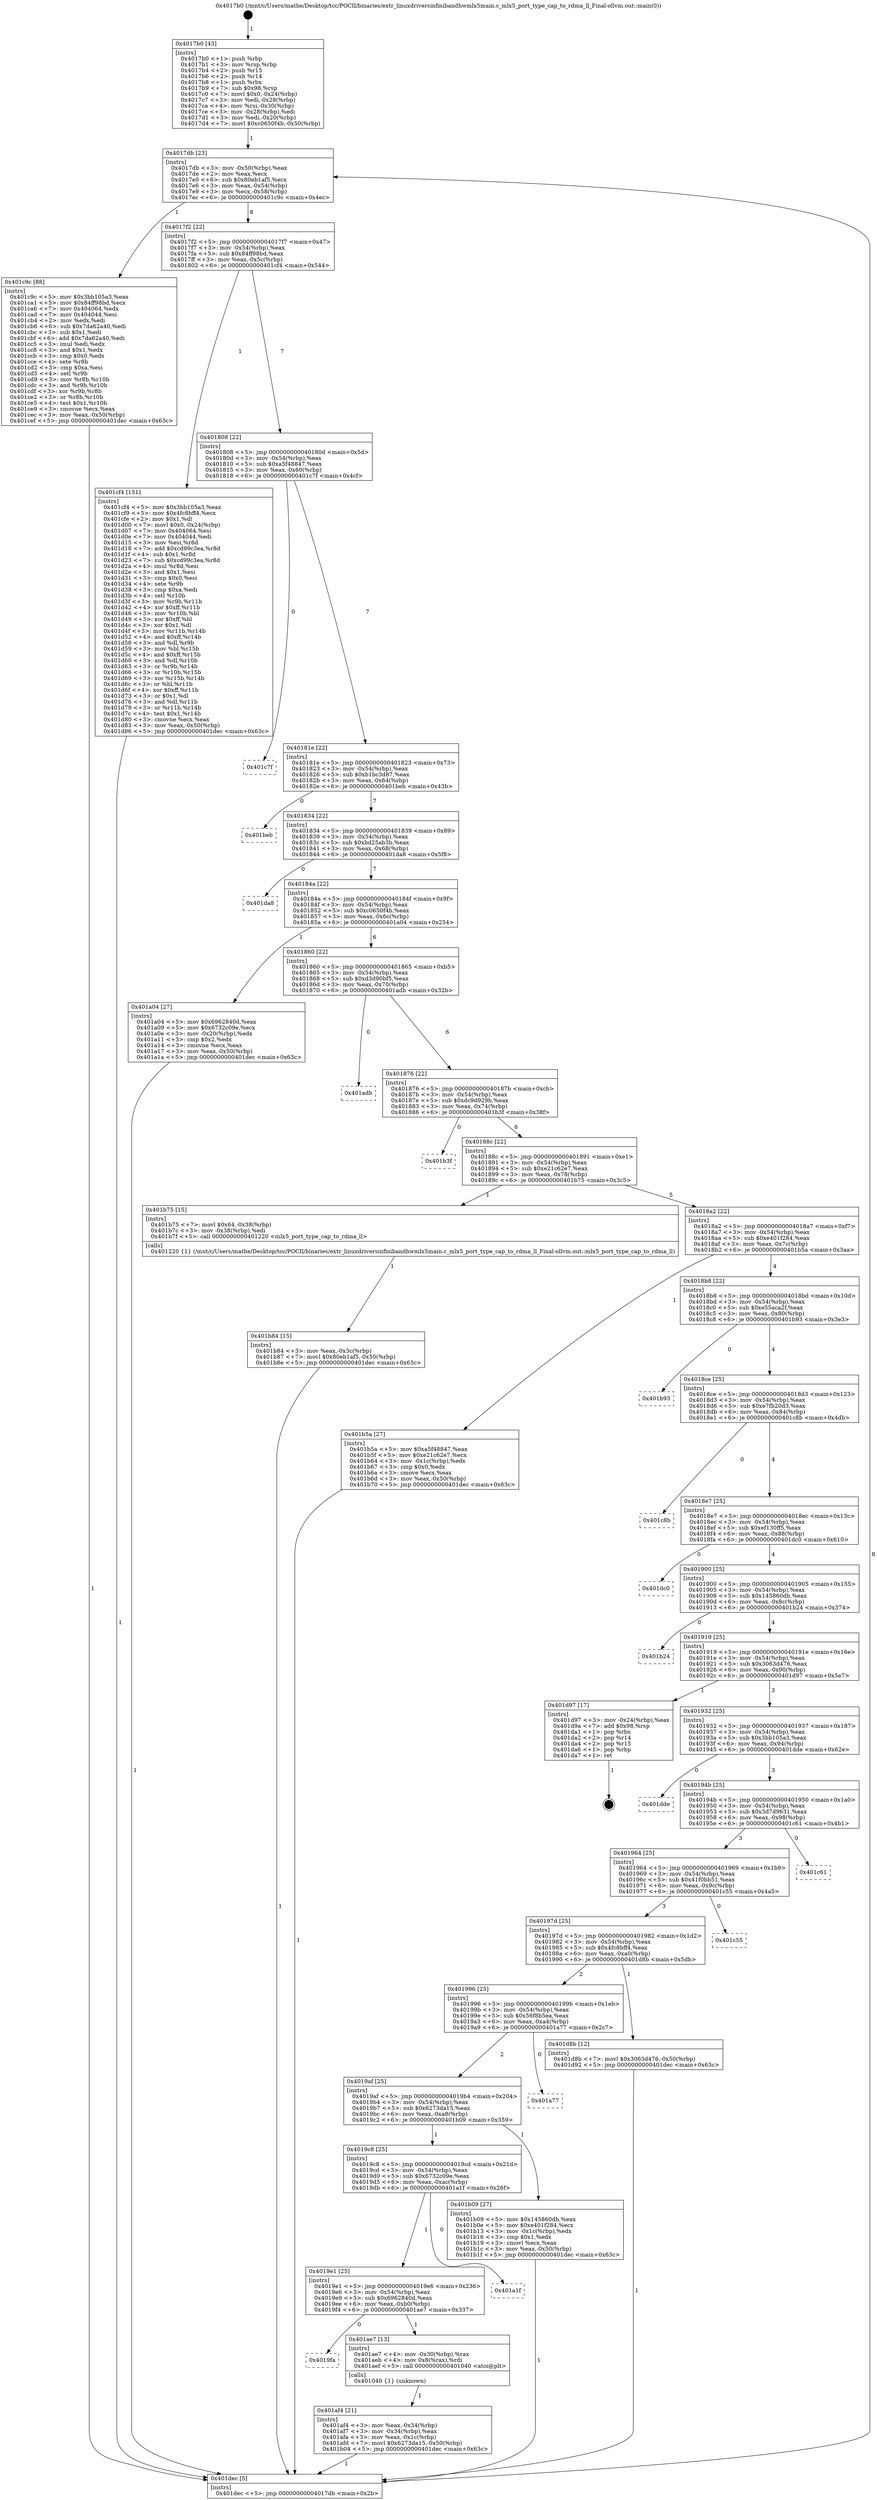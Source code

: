 digraph "0x4017b0" {
  label = "0x4017b0 (/mnt/c/Users/mathe/Desktop/tcc/POCII/binaries/extr_linuxdriversinfinibandhwmlx5main.c_mlx5_port_type_cap_to_rdma_ll_Final-ollvm.out::main(0))"
  labelloc = "t"
  node[shape=record]

  Entry [label="",width=0.3,height=0.3,shape=circle,fillcolor=black,style=filled]
  "0x4017db" [label="{
     0x4017db [23]\l
     | [instrs]\l
     &nbsp;&nbsp;0x4017db \<+3\>: mov -0x50(%rbp),%eax\l
     &nbsp;&nbsp;0x4017de \<+2\>: mov %eax,%ecx\l
     &nbsp;&nbsp;0x4017e0 \<+6\>: sub $0x80eb1af5,%ecx\l
     &nbsp;&nbsp;0x4017e6 \<+3\>: mov %eax,-0x54(%rbp)\l
     &nbsp;&nbsp;0x4017e9 \<+3\>: mov %ecx,-0x58(%rbp)\l
     &nbsp;&nbsp;0x4017ec \<+6\>: je 0000000000401c9c \<main+0x4ec\>\l
  }"]
  "0x401c9c" [label="{
     0x401c9c [88]\l
     | [instrs]\l
     &nbsp;&nbsp;0x401c9c \<+5\>: mov $0x3bb105a3,%eax\l
     &nbsp;&nbsp;0x401ca1 \<+5\>: mov $0x84ff98bd,%ecx\l
     &nbsp;&nbsp;0x401ca6 \<+7\>: mov 0x404064,%edx\l
     &nbsp;&nbsp;0x401cad \<+7\>: mov 0x404044,%esi\l
     &nbsp;&nbsp;0x401cb4 \<+2\>: mov %edx,%edi\l
     &nbsp;&nbsp;0x401cb6 \<+6\>: sub $0x7da62a40,%edi\l
     &nbsp;&nbsp;0x401cbc \<+3\>: sub $0x1,%edi\l
     &nbsp;&nbsp;0x401cbf \<+6\>: add $0x7da62a40,%edi\l
     &nbsp;&nbsp;0x401cc5 \<+3\>: imul %edi,%edx\l
     &nbsp;&nbsp;0x401cc8 \<+3\>: and $0x1,%edx\l
     &nbsp;&nbsp;0x401ccb \<+3\>: cmp $0x0,%edx\l
     &nbsp;&nbsp;0x401cce \<+4\>: sete %r8b\l
     &nbsp;&nbsp;0x401cd2 \<+3\>: cmp $0xa,%esi\l
     &nbsp;&nbsp;0x401cd5 \<+4\>: setl %r9b\l
     &nbsp;&nbsp;0x401cd9 \<+3\>: mov %r8b,%r10b\l
     &nbsp;&nbsp;0x401cdc \<+3\>: and %r9b,%r10b\l
     &nbsp;&nbsp;0x401cdf \<+3\>: xor %r9b,%r8b\l
     &nbsp;&nbsp;0x401ce2 \<+3\>: or %r8b,%r10b\l
     &nbsp;&nbsp;0x401ce5 \<+4\>: test $0x1,%r10b\l
     &nbsp;&nbsp;0x401ce9 \<+3\>: cmovne %ecx,%eax\l
     &nbsp;&nbsp;0x401cec \<+3\>: mov %eax,-0x50(%rbp)\l
     &nbsp;&nbsp;0x401cef \<+5\>: jmp 0000000000401dec \<main+0x63c\>\l
  }"]
  "0x4017f2" [label="{
     0x4017f2 [22]\l
     | [instrs]\l
     &nbsp;&nbsp;0x4017f2 \<+5\>: jmp 00000000004017f7 \<main+0x47\>\l
     &nbsp;&nbsp;0x4017f7 \<+3\>: mov -0x54(%rbp),%eax\l
     &nbsp;&nbsp;0x4017fa \<+5\>: sub $0x84ff98bd,%eax\l
     &nbsp;&nbsp;0x4017ff \<+3\>: mov %eax,-0x5c(%rbp)\l
     &nbsp;&nbsp;0x401802 \<+6\>: je 0000000000401cf4 \<main+0x544\>\l
  }"]
  Exit [label="",width=0.3,height=0.3,shape=circle,fillcolor=black,style=filled,peripheries=2]
  "0x401cf4" [label="{
     0x401cf4 [151]\l
     | [instrs]\l
     &nbsp;&nbsp;0x401cf4 \<+5\>: mov $0x3bb105a3,%eax\l
     &nbsp;&nbsp;0x401cf9 \<+5\>: mov $0x4fc8bff4,%ecx\l
     &nbsp;&nbsp;0x401cfe \<+2\>: mov $0x1,%dl\l
     &nbsp;&nbsp;0x401d00 \<+7\>: movl $0x0,-0x24(%rbp)\l
     &nbsp;&nbsp;0x401d07 \<+7\>: mov 0x404064,%esi\l
     &nbsp;&nbsp;0x401d0e \<+7\>: mov 0x404044,%edi\l
     &nbsp;&nbsp;0x401d15 \<+3\>: mov %esi,%r8d\l
     &nbsp;&nbsp;0x401d18 \<+7\>: add $0xcd99c3ea,%r8d\l
     &nbsp;&nbsp;0x401d1f \<+4\>: sub $0x1,%r8d\l
     &nbsp;&nbsp;0x401d23 \<+7\>: sub $0xcd99c3ea,%r8d\l
     &nbsp;&nbsp;0x401d2a \<+4\>: imul %r8d,%esi\l
     &nbsp;&nbsp;0x401d2e \<+3\>: and $0x1,%esi\l
     &nbsp;&nbsp;0x401d31 \<+3\>: cmp $0x0,%esi\l
     &nbsp;&nbsp;0x401d34 \<+4\>: sete %r9b\l
     &nbsp;&nbsp;0x401d38 \<+3\>: cmp $0xa,%edi\l
     &nbsp;&nbsp;0x401d3b \<+4\>: setl %r10b\l
     &nbsp;&nbsp;0x401d3f \<+3\>: mov %r9b,%r11b\l
     &nbsp;&nbsp;0x401d42 \<+4\>: xor $0xff,%r11b\l
     &nbsp;&nbsp;0x401d46 \<+3\>: mov %r10b,%bl\l
     &nbsp;&nbsp;0x401d49 \<+3\>: xor $0xff,%bl\l
     &nbsp;&nbsp;0x401d4c \<+3\>: xor $0x1,%dl\l
     &nbsp;&nbsp;0x401d4f \<+3\>: mov %r11b,%r14b\l
     &nbsp;&nbsp;0x401d52 \<+4\>: and $0xff,%r14b\l
     &nbsp;&nbsp;0x401d56 \<+3\>: and %dl,%r9b\l
     &nbsp;&nbsp;0x401d59 \<+3\>: mov %bl,%r15b\l
     &nbsp;&nbsp;0x401d5c \<+4\>: and $0xff,%r15b\l
     &nbsp;&nbsp;0x401d60 \<+3\>: and %dl,%r10b\l
     &nbsp;&nbsp;0x401d63 \<+3\>: or %r9b,%r14b\l
     &nbsp;&nbsp;0x401d66 \<+3\>: or %r10b,%r15b\l
     &nbsp;&nbsp;0x401d69 \<+3\>: xor %r15b,%r14b\l
     &nbsp;&nbsp;0x401d6c \<+3\>: or %bl,%r11b\l
     &nbsp;&nbsp;0x401d6f \<+4\>: xor $0xff,%r11b\l
     &nbsp;&nbsp;0x401d73 \<+3\>: or $0x1,%dl\l
     &nbsp;&nbsp;0x401d76 \<+3\>: and %dl,%r11b\l
     &nbsp;&nbsp;0x401d79 \<+3\>: or %r11b,%r14b\l
     &nbsp;&nbsp;0x401d7c \<+4\>: test $0x1,%r14b\l
     &nbsp;&nbsp;0x401d80 \<+3\>: cmovne %ecx,%eax\l
     &nbsp;&nbsp;0x401d83 \<+3\>: mov %eax,-0x50(%rbp)\l
     &nbsp;&nbsp;0x401d86 \<+5\>: jmp 0000000000401dec \<main+0x63c\>\l
  }"]
  "0x401808" [label="{
     0x401808 [22]\l
     | [instrs]\l
     &nbsp;&nbsp;0x401808 \<+5\>: jmp 000000000040180d \<main+0x5d\>\l
     &nbsp;&nbsp;0x40180d \<+3\>: mov -0x54(%rbp),%eax\l
     &nbsp;&nbsp;0x401810 \<+5\>: sub $0xa5f48847,%eax\l
     &nbsp;&nbsp;0x401815 \<+3\>: mov %eax,-0x60(%rbp)\l
     &nbsp;&nbsp;0x401818 \<+6\>: je 0000000000401c7f \<main+0x4cf\>\l
  }"]
  "0x401b84" [label="{
     0x401b84 [15]\l
     | [instrs]\l
     &nbsp;&nbsp;0x401b84 \<+3\>: mov %eax,-0x3c(%rbp)\l
     &nbsp;&nbsp;0x401b87 \<+7\>: movl $0x80eb1af5,-0x50(%rbp)\l
     &nbsp;&nbsp;0x401b8e \<+5\>: jmp 0000000000401dec \<main+0x63c\>\l
  }"]
  "0x401c7f" [label="{
     0x401c7f\l
  }", style=dashed]
  "0x40181e" [label="{
     0x40181e [22]\l
     | [instrs]\l
     &nbsp;&nbsp;0x40181e \<+5\>: jmp 0000000000401823 \<main+0x73\>\l
     &nbsp;&nbsp;0x401823 \<+3\>: mov -0x54(%rbp),%eax\l
     &nbsp;&nbsp;0x401826 \<+5\>: sub $0xb1bc3d87,%eax\l
     &nbsp;&nbsp;0x40182b \<+3\>: mov %eax,-0x64(%rbp)\l
     &nbsp;&nbsp;0x40182e \<+6\>: je 0000000000401beb \<main+0x43b\>\l
  }"]
  "0x401af4" [label="{
     0x401af4 [21]\l
     | [instrs]\l
     &nbsp;&nbsp;0x401af4 \<+3\>: mov %eax,-0x34(%rbp)\l
     &nbsp;&nbsp;0x401af7 \<+3\>: mov -0x34(%rbp),%eax\l
     &nbsp;&nbsp;0x401afa \<+3\>: mov %eax,-0x1c(%rbp)\l
     &nbsp;&nbsp;0x401afd \<+7\>: movl $0x6273da15,-0x50(%rbp)\l
     &nbsp;&nbsp;0x401b04 \<+5\>: jmp 0000000000401dec \<main+0x63c\>\l
  }"]
  "0x401beb" [label="{
     0x401beb\l
  }", style=dashed]
  "0x401834" [label="{
     0x401834 [22]\l
     | [instrs]\l
     &nbsp;&nbsp;0x401834 \<+5\>: jmp 0000000000401839 \<main+0x89\>\l
     &nbsp;&nbsp;0x401839 \<+3\>: mov -0x54(%rbp),%eax\l
     &nbsp;&nbsp;0x40183c \<+5\>: sub $0xbd25ab3b,%eax\l
     &nbsp;&nbsp;0x401841 \<+3\>: mov %eax,-0x68(%rbp)\l
     &nbsp;&nbsp;0x401844 \<+6\>: je 0000000000401da8 \<main+0x5f8\>\l
  }"]
  "0x4019fa" [label="{
     0x4019fa\l
  }", style=dashed]
  "0x401da8" [label="{
     0x401da8\l
  }", style=dashed]
  "0x40184a" [label="{
     0x40184a [22]\l
     | [instrs]\l
     &nbsp;&nbsp;0x40184a \<+5\>: jmp 000000000040184f \<main+0x9f\>\l
     &nbsp;&nbsp;0x40184f \<+3\>: mov -0x54(%rbp),%eax\l
     &nbsp;&nbsp;0x401852 \<+5\>: sub $0xc0650f4b,%eax\l
     &nbsp;&nbsp;0x401857 \<+3\>: mov %eax,-0x6c(%rbp)\l
     &nbsp;&nbsp;0x40185a \<+6\>: je 0000000000401a04 \<main+0x254\>\l
  }"]
  "0x401ae7" [label="{
     0x401ae7 [13]\l
     | [instrs]\l
     &nbsp;&nbsp;0x401ae7 \<+4\>: mov -0x30(%rbp),%rax\l
     &nbsp;&nbsp;0x401aeb \<+4\>: mov 0x8(%rax),%rdi\l
     &nbsp;&nbsp;0x401aef \<+5\>: call 0000000000401040 \<atoi@plt\>\l
     | [calls]\l
     &nbsp;&nbsp;0x401040 \{1\} (unknown)\l
  }"]
  "0x401a04" [label="{
     0x401a04 [27]\l
     | [instrs]\l
     &nbsp;&nbsp;0x401a04 \<+5\>: mov $0x6962840d,%eax\l
     &nbsp;&nbsp;0x401a09 \<+5\>: mov $0x6732c09e,%ecx\l
     &nbsp;&nbsp;0x401a0e \<+3\>: mov -0x20(%rbp),%edx\l
     &nbsp;&nbsp;0x401a11 \<+3\>: cmp $0x2,%edx\l
     &nbsp;&nbsp;0x401a14 \<+3\>: cmovne %ecx,%eax\l
     &nbsp;&nbsp;0x401a17 \<+3\>: mov %eax,-0x50(%rbp)\l
     &nbsp;&nbsp;0x401a1a \<+5\>: jmp 0000000000401dec \<main+0x63c\>\l
  }"]
  "0x401860" [label="{
     0x401860 [22]\l
     | [instrs]\l
     &nbsp;&nbsp;0x401860 \<+5\>: jmp 0000000000401865 \<main+0xb5\>\l
     &nbsp;&nbsp;0x401865 \<+3\>: mov -0x54(%rbp),%eax\l
     &nbsp;&nbsp;0x401868 \<+5\>: sub $0xd3d90bf5,%eax\l
     &nbsp;&nbsp;0x40186d \<+3\>: mov %eax,-0x70(%rbp)\l
     &nbsp;&nbsp;0x401870 \<+6\>: je 0000000000401adb \<main+0x32b\>\l
  }"]
  "0x401dec" [label="{
     0x401dec [5]\l
     | [instrs]\l
     &nbsp;&nbsp;0x401dec \<+5\>: jmp 00000000004017db \<main+0x2b\>\l
  }"]
  "0x4017b0" [label="{
     0x4017b0 [43]\l
     | [instrs]\l
     &nbsp;&nbsp;0x4017b0 \<+1\>: push %rbp\l
     &nbsp;&nbsp;0x4017b1 \<+3\>: mov %rsp,%rbp\l
     &nbsp;&nbsp;0x4017b4 \<+2\>: push %r15\l
     &nbsp;&nbsp;0x4017b6 \<+2\>: push %r14\l
     &nbsp;&nbsp;0x4017b8 \<+1\>: push %rbx\l
     &nbsp;&nbsp;0x4017b9 \<+7\>: sub $0x98,%rsp\l
     &nbsp;&nbsp;0x4017c0 \<+7\>: movl $0x0,-0x24(%rbp)\l
     &nbsp;&nbsp;0x4017c7 \<+3\>: mov %edi,-0x28(%rbp)\l
     &nbsp;&nbsp;0x4017ca \<+4\>: mov %rsi,-0x30(%rbp)\l
     &nbsp;&nbsp;0x4017ce \<+3\>: mov -0x28(%rbp),%edi\l
     &nbsp;&nbsp;0x4017d1 \<+3\>: mov %edi,-0x20(%rbp)\l
     &nbsp;&nbsp;0x4017d4 \<+7\>: movl $0xc0650f4b,-0x50(%rbp)\l
  }"]
  "0x4019e1" [label="{
     0x4019e1 [25]\l
     | [instrs]\l
     &nbsp;&nbsp;0x4019e1 \<+5\>: jmp 00000000004019e6 \<main+0x236\>\l
     &nbsp;&nbsp;0x4019e6 \<+3\>: mov -0x54(%rbp),%eax\l
     &nbsp;&nbsp;0x4019e9 \<+5\>: sub $0x6962840d,%eax\l
     &nbsp;&nbsp;0x4019ee \<+6\>: mov %eax,-0xb0(%rbp)\l
     &nbsp;&nbsp;0x4019f4 \<+6\>: je 0000000000401ae7 \<main+0x337\>\l
  }"]
  "0x401adb" [label="{
     0x401adb\l
  }", style=dashed]
  "0x401876" [label="{
     0x401876 [22]\l
     | [instrs]\l
     &nbsp;&nbsp;0x401876 \<+5\>: jmp 000000000040187b \<main+0xcb\>\l
     &nbsp;&nbsp;0x40187b \<+3\>: mov -0x54(%rbp),%eax\l
     &nbsp;&nbsp;0x40187e \<+5\>: sub $0xdc9d929b,%eax\l
     &nbsp;&nbsp;0x401883 \<+3\>: mov %eax,-0x74(%rbp)\l
     &nbsp;&nbsp;0x401886 \<+6\>: je 0000000000401b3f \<main+0x38f\>\l
  }"]
  "0x401a1f" [label="{
     0x401a1f\l
  }", style=dashed]
  "0x401b3f" [label="{
     0x401b3f\l
  }", style=dashed]
  "0x40188c" [label="{
     0x40188c [22]\l
     | [instrs]\l
     &nbsp;&nbsp;0x40188c \<+5\>: jmp 0000000000401891 \<main+0xe1\>\l
     &nbsp;&nbsp;0x401891 \<+3\>: mov -0x54(%rbp),%eax\l
     &nbsp;&nbsp;0x401894 \<+5\>: sub $0xe21c62e7,%eax\l
     &nbsp;&nbsp;0x401899 \<+3\>: mov %eax,-0x78(%rbp)\l
     &nbsp;&nbsp;0x40189c \<+6\>: je 0000000000401b75 \<main+0x3c5\>\l
  }"]
  "0x4019c8" [label="{
     0x4019c8 [25]\l
     | [instrs]\l
     &nbsp;&nbsp;0x4019c8 \<+5\>: jmp 00000000004019cd \<main+0x21d\>\l
     &nbsp;&nbsp;0x4019cd \<+3\>: mov -0x54(%rbp),%eax\l
     &nbsp;&nbsp;0x4019d0 \<+5\>: sub $0x6732c09e,%eax\l
     &nbsp;&nbsp;0x4019d5 \<+6\>: mov %eax,-0xac(%rbp)\l
     &nbsp;&nbsp;0x4019db \<+6\>: je 0000000000401a1f \<main+0x26f\>\l
  }"]
  "0x401b75" [label="{
     0x401b75 [15]\l
     | [instrs]\l
     &nbsp;&nbsp;0x401b75 \<+7\>: movl $0x64,-0x38(%rbp)\l
     &nbsp;&nbsp;0x401b7c \<+3\>: mov -0x38(%rbp),%edi\l
     &nbsp;&nbsp;0x401b7f \<+5\>: call 0000000000401220 \<mlx5_port_type_cap_to_rdma_ll\>\l
     | [calls]\l
     &nbsp;&nbsp;0x401220 \{1\} (/mnt/c/Users/mathe/Desktop/tcc/POCII/binaries/extr_linuxdriversinfinibandhwmlx5main.c_mlx5_port_type_cap_to_rdma_ll_Final-ollvm.out::mlx5_port_type_cap_to_rdma_ll)\l
  }"]
  "0x4018a2" [label="{
     0x4018a2 [22]\l
     | [instrs]\l
     &nbsp;&nbsp;0x4018a2 \<+5\>: jmp 00000000004018a7 \<main+0xf7\>\l
     &nbsp;&nbsp;0x4018a7 \<+3\>: mov -0x54(%rbp),%eax\l
     &nbsp;&nbsp;0x4018aa \<+5\>: sub $0xe401f284,%eax\l
     &nbsp;&nbsp;0x4018af \<+3\>: mov %eax,-0x7c(%rbp)\l
     &nbsp;&nbsp;0x4018b2 \<+6\>: je 0000000000401b5a \<main+0x3aa\>\l
  }"]
  "0x401b09" [label="{
     0x401b09 [27]\l
     | [instrs]\l
     &nbsp;&nbsp;0x401b09 \<+5\>: mov $0x145860db,%eax\l
     &nbsp;&nbsp;0x401b0e \<+5\>: mov $0xe401f284,%ecx\l
     &nbsp;&nbsp;0x401b13 \<+3\>: mov -0x1c(%rbp),%edx\l
     &nbsp;&nbsp;0x401b16 \<+3\>: cmp $0x1,%edx\l
     &nbsp;&nbsp;0x401b19 \<+3\>: cmovl %ecx,%eax\l
     &nbsp;&nbsp;0x401b1c \<+3\>: mov %eax,-0x50(%rbp)\l
     &nbsp;&nbsp;0x401b1f \<+5\>: jmp 0000000000401dec \<main+0x63c\>\l
  }"]
  "0x401b5a" [label="{
     0x401b5a [27]\l
     | [instrs]\l
     &nbsp;&nbsp;0x401b5a \<+5\>: mov $0xa5f48847,%eax\l
     &nbsp;&nbsp;0x401b5f \<+5\>: mov $0xe21c62e7,%ecx\l
     &nbsp;&nbsp;0x401b64 \<+3\>: mov -0x1c(%rbp),%edx\l
     &nbsp;&nbsp;0x401b67 \<+3\>: cmp $0x0,%edx\l
     &nbsp;&nbsp;0x401b6a \<+3\>: cmove %ecx,%eax\l
     &nbsp;&nbsp;0x401b6d \<+3\>: mov %eax,-0x50(%rbp)\l
     &nbsp;&nbsp;0x401b70 \<+5\>: jmp 0000000000401dec \<main+0x63c\>\l
  }"]
  "0x4018b8" [label="{
     0x4018b8 [22]\l
     | [instrs]\l
     &nbsp;&nbsp;0x4018b8 \<+5\>: jmp 00000000004018bd \<main+0x10d\>\l
     &nbsp;&nbsp;0x4018bd \<+3\>: mov -0x54(%rbp),%eax\l
     &nbsp;&nbsp;0x4018c0 \<+5\>: sub $0xe55aca2f,%eax\l
     &nbsp;&nbsp;0x4018c5 \<+3\>: mov %eax,-0x80(%rbp)\l
     &nbsp;&nbsp;0x4018c8 \<+6\>: je 0000000000401b93 \<main+0x3e3\>\l
  }"]
  "0x4019af" [label="{
     0x4019af [25]\l
     | [instrs]\l
     &nbsp;&nbsp;0x4019af \<+5\>: jmp 00000000004019b4 \<main+0x204\>\l
     &nbsp;&nbsp;0x4019b4 \<+3\>: mov -0x54(%rbp),%eax\l
     &nbsp;&nbsp;0x4019b7 \<+5\>: sub $0x6273da15,%eax\l
     &nbsp;&nbsp;0x4019bc \<+6\>: mov %eax,-0xa8(%rbp)\l
     &nbsp;&nbsp;0x4019c2 \<+6\>: je 0000000000401b09 \<main+0x359\>\l
  }"]
  "0x401b93" [label="{
     0x401b93\l
  }", style=dashed]
  "0x4018ce" [label="{
     0x4018ce [25]\l
     | [instrs]\l
     &nbsp;&nbsp;0x4018ce \<+5\>: jmp 00000000004018d3 \<main+0x123\>\l
     &nbsp;&nbsp;0x4018d3 \<+3\>: mov -0x54(%rbp),%eax\l
     &nbsp;&nbsp;0x4018d6 \<+5\>: sub $0xe7fb20d3,%eax\l
     &nbsp;&nbsp;0x4018db \<+6\>: mov %eax,-0x84(%rbp)\l
     &nbsp;&nbsp;0x4018e1 \<+6\>: je 0000000000401c8b \<main+0x4db\>\l
  }"]
  "0x401a77" [label="{
     0x401a77\l
  }", style=dashed]
  "0x401c8b" [label="{
     0x401c8b\l
  }", style=dashed]
  "0x4018e7" [label="{
     0x4018e7 [25]\l
     | [instrs]\l
     &nbsp;&nbsp;0x4018e7 \<+5\>: jmp 00000000004018ec \<main+0x13c\>\l
     &nbsp;&nbsp;0x4018ec \<+3\>: mov -0x54(%rbp),%eax\l
     &nbsp;&nbsp;0x4018ef \<+5\>: sub $0xef130ff5,%eax\l
     &nbsp;&nbsp;0x4018f4 \<+6\>: mov %eax,-0x88(%rbp)\l
     &nbsp;&nbsp;0x4018fa \<+6\>: je 0000000000401dc0 \<main+0x610\>\l
  }"]
  "0x401996" [label="{
     0x401996 [25]\l
     | [instrs]\l
     &nbsp;&nbsp;0x401996 \<+5\>: jmp 000000000040199b \<main+0x1eb\>\l
     &nbsp;&nbsp;0x40199b \<+3\>: mov -0x54(%rbp),%eax\l
     &nbsp;&nbsp;0x40199e \<+5\>: sub $0x56f8b5ea,%eax\l
     &nbsp;&nbsp;0x4019a3 \<+6\>: mov %eax,-0xa4(%rbp)\l
     &nbsp;&nbsp;0x4019a9 \<+6\>: je 0000000000401a77 \<main+0x2c7\>\l
  }"]
  "0x401dc0" [label="{
     0x401dc0\l
  }", style=dashed]
  "0x401900" [label="{
     0x401900 [25]\l
     | [instrs]\l
     &nbsp;&nbsp;0x401900 \<+5\>: jmp 0000000000401905 \<main+0x155\>\l
     &nbsp;&nbsp;0x401905 \<+3\>: mov -0x54(%rbp),%eax\l
     &nbsp;&nbsp;0x401908 \<+5\>: sub $0x145860db,%eax\l
     &nbsp;&nbsp;0x40190d \<+6\>: mov %eax,-0x8c(%rbp)\l
     &nbsp;&nbsp;0x401913 \<+6\>: je 0000000000401b24 \<main+0x374\>\l
  }"]
  "0x401d8b" [label="{
     0x401d8b [12]\l
     | [instrs]\l
     &nbsp;&nbsp;0x401d8b \<+7\>: movl $0x3063d476,-0x50(%rbp)\l
     &nbsp;&nbsp;0x401d92 \<+5\>: jmp 0000000000401dec \<main+0x63c\>\l
  }"]
  "0x401b24" [label="{
     0x401b24\l
  }", style=dashed]
  "0x401919" [label="{
     0x401919 [25]\l
     | [instrs]\l
     &nbsp;&nbsp;0x401919 \<+5\>: jmp 000000000040191e \<main+0x16e\>\l
     &nbsp;&nbsp;0x40191e \<+3\>: mov -0x54(%rbp),%eax\l
     &nbsp;&nbsp;0x401921 \<+5\>: sub $0x3063d476,%eax\l
     &nbsp;&nbsp;0x401926 \<+6\>: mov %eax,-0x90(%rbp)\l
     &nbsp;&nbsp;0x40192c \<+6\>: je 0000000000401d97 \<main+0x5e7\>\l
  }"]
  "0x40197d" [label="{
     0x40197d [25]\l
     | [instrs]\l
     &nbsp;&nbsp;0x40197d \<+5\>: jmp 0000000000401982 \<main+0x1d2\>\l
     &nbsp;&nbsp;0x401982 \<+3\>: mov -0x54(%rbp),%eax\l
     &nbsp;&nbsp;0x401985 \<+5\>: sub $0x4fc8bff4,%eax\l
     &nbsp;&nbsp;0x40198a \<+6\>: mov %eax,-0xa0(%rbp)\l
     &nbsp;&nbsp;0x401990 \<+6\>: je 0000000000401d8b \<main+0x5db\>\l
  }"]
  "0x401d97" [label="{
     0x401d97 [17]\l
     | [instrs]\l
     &nbsp;&nbsp;0x401d97 \<+3\>: mov -0x24(%rbp),%eax\l
     &nbsp;&nbsp;0x401d9a \<+7\>: add $0x98,%rsp\l
     &nbsp;&nbsp;0x401da1 \<+1\>: pop %rbx\l
     &nbsp;&nbsp;0x401da2 \<+2\>: pop %r14\l
     &nbsp;&nbsp;0x401da4 \<+2\>: pop %r15\l
     &nbsp;&nbsp;0x401da6 \<+1\>: pop %rbp\l
     &nbsp;&nbsp;0x401da7 \<+1\>: ret\l
  }"]
  "0x401932" [label="{
     0x401932 [25]\l
     | [instrs]\l
     &nbsp;&nbsp;0x401932 \<+5\>: jmp 0000000000401937 \<main+0x187\>\l
     &nbsp;&nbsp;0x401937 \<+3\>: mov -0x54(%rbp),%eax\l
     &nbsp;&nbsp;0x40193a \<+5\>: sub $0x3bb105a3,%eax\l
     &nbsp;&nbsp;0x40193f \<+6\>: mov %eax,-0x94(%rbp)\l
     &nbsp;&nbsp;0x401945 \<+6\>: je 0000000000401dde \<main+0x62e\>\l
  }"]
  "0x401c55" [label="{
     0x401c55\l
  }", style=dashed]
  "0x401dde" [label="{
     0x401dde\l
  }", style=dashed]
  "0x40194b" [label="{
     0x40194b [25]\l
     | [instrs]\l
     &nbsp;&nbsp;0x40194b \<+5\>: jmp 0000000000401950 \<main+0x1a0\>\l
     &nbsp;&nbsp;0x401950 \<+3\>: mov -0x54(%rbp),%eax\l
     &nbsp;&nbsp;0x401953 \<+5\>: sub $0x3d7d9631,%eax\l
     &nbsp;&nbsp;0x401958 \<+6\>: mov %eax,-0x98(%rbp)\l
     &nbsp;&nbsp;0x40195e \<+6\>: je 0000000000401c61 \<main+0x4b1\>\l
  }"]
  "0x401964" [label="{
     0x401964 [25]\l
     | [instrs]\l
     &nbsp;&nbsp;0x401964 \<+5\>: jmp 0000000000401969 \<main+0x1b9\>\l
     &nbsp;&nbsp;0x401969 \<+3\>: mov -0x54(%rbp),%eax\l
     &nbsp;&nbsp;0x40196c \<+5\>: sub $0x41f0bb51,%eax\l
     &nbsp;&nbsp;0x401971 \<+6\>: mov %eax,-0x9c(%rbp)\l
     &nbsp;&nbsp;0x401977 \<+6\>: je 0000000000401c55 \<main+0x4a5\>\l
  }"]
  "0x401c61" [label="{
     0x401c61\l
  }", style=dashed]
  Entry -> "0x4017b0" [label=" 1"]
  "0x4017db" -> "0x401c9c" [label=" 1"]
  "0x4017db" -> "0x4017f2" [label=" 8"]
  "0x401d97" -> Exit [label=" 1"]
  "0x4017f2" -> "0x401cf4" [label=" 1"]
  "0x4017f2" -> "0x401808" [label=" 7"]
  "0x401d8b" -> "0x401dec" [label=" 1"]
  "0x401808" -> "0x401c7f" [label=" 0"]
  "0x401808" -> "0x40181e" [label=" 7"]
  "0x401cf4" -> "0x401dec" [label=" 1"]
  "0x40181e" -> "0x401beb" [label=" 0"]
  "0x40181e" -> "0x401834" [label=" 7"]
  "0x401c9c" -> "0x401dec" [label=" 1"]
  "0x401834" -> "0x401da8" [label=" 0"]
  "0x401834" -> "0x40184a" [label=" 7"]
  "0x401b84" -> "0x401dec" [label=" 1"]
  "0x40184a" -> "0x401a04" [label=" 1"]
  "0x40184a" -> "0x401860" [label=" 6"]
  "0x401a04" -> "0x401dec" [label=" 1"]
  "0x4017b0" -> "0x4017db" [label=" 1"]
  "0x401dec" -> "0x4017db" [label=" 8"]
  "0x401b75" -> "0x401b84" [label=" 1"]
  "0x401860" -> "0x401adb" [label=" 0"]
  "0x401860" -> "0x401876" [label=" 6"]
  "0x401b09" -> "0x401dec" [label=" 1"]
  "0x401876" -> "0x401b3f" [label=" 0"]
  "0x401876" -> "0x40188c" [label=" 6"]
  "0x401af4" -> "0x401dec" [label=" 1"]
  "0x40188c" -> "0x401b75" [label=" 1"]
  "0x40188c" -> "0x4018a2" [label=" 5"]
  "0x4019e1" -> "0x4019fa" [label=" 0"]
  "0x4018a2" -> "0x401b5a" [label=" 1"]
  "0x4018a2" -> "0x4018b8" [label=" 4"]
  "0x4019e1" -> "0x401ae7" [label=" 1"]
  "0x4018b8" -> "0x401b93" [label=" 0"]
  "0x4018b8" -> "0x4018ce" [label=" 4"]
  "0x4019c8" -> "0x4019e1" [label=" 1"]
  "0x4018ce" -> "0x401c8b" [label=" 0"]
  "0x4018ce" -> "0x4018e7" [label=" 4"]
  "0x4019c8" -> "0x401a1f" [label=" 0"]
  "0x4018e7" -> "0x401dc0" [label=" 0"]
  "0x4018e7" -> "0x401900" [label=" 4"]
  "0x4019af" -> "0x4019c8" [label=" 1"]
  "0x401900" -> "0x401b24" [label=" 0"]
  "0x401900" -> "0x401919" [label=" 4"]
  "0x4019af" -> "0x401b09" [label=" 1"]
  "0x401919" -> "0x401d97" [label=" 1"]
  "0x401919" -> "0x401932" [label=" 3"]
  "0x401996" -> "0x4019af" [label=" 2"]
  "0x401932" -> "0x401dde" [label=" 0"]
  "0x401932" -> "0x40194b" [label=" 3"]
  "0x401996" -> "0x401a77" [label=" 0"]
  "0x40194b" -> "0x401c61" [label=" 0"]
  "0x40194b" -> "0x401964" [label=" 3"]
  "0x401ae7" -> "0x401af4" [label=" 1"]
  "0x401964" -> "0x401c55" [label=" 0"]
  "0x401964" -> "0x40197d" [label=" 3"]
  "0x401b5a" -> "0x401dec" [label=" 1"]
  "0x40197d" -> "0x401d8b" [label=" 1"]
  "0x40197d" -> "0x401996" [label=" 2"]
}
